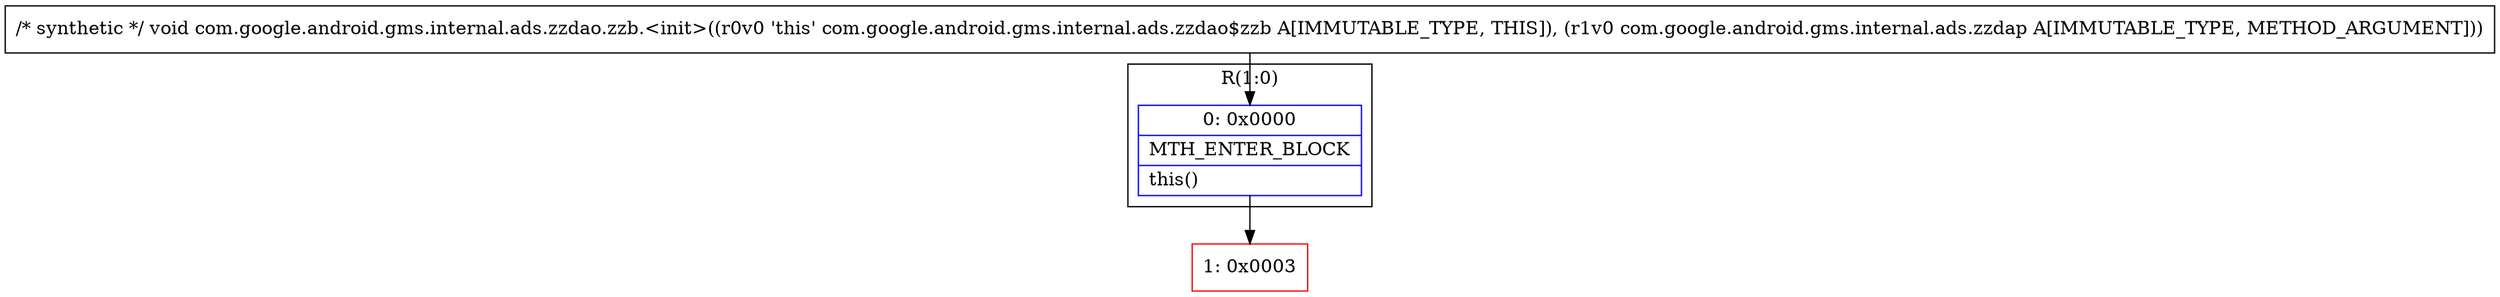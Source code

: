digraph "CFG forcom.google.android.gms.internal.ads.zzdao.zzb.\<init\>(Lcom\/google\/android\/gms\/internal\/ads\/zzdap;)V" {
subgraph cluster_Region_470874472 {
label = "R(1:0)";
node [shape=record,color=blue];
Node_0 [shape=record,label="{0\:\ 0x0000|MTH_ENTER_BLOCK\l|this()\l}"];
}
Node_1 [shape=record,color=red,label="{1\:\ 0x0003}"];
MethodNode[shape=record,label="{\/* synthetic *\/ void com.google.android.gms.internal.ads.zzdao.zzb.\<init\>((r0v0 'this' com.google.android.gms.internal.ads.zzdao$zzb A[IMMUTABLE_TYPE, THIS]), (r1v0 com.google.android.gms.internal.ads.zzdap A[IMMUTABLE_TYPE, METHOD_ARGUMENT])) }"];
MethodNode -> Node_0;
Node_0 -> Node_1;
}

